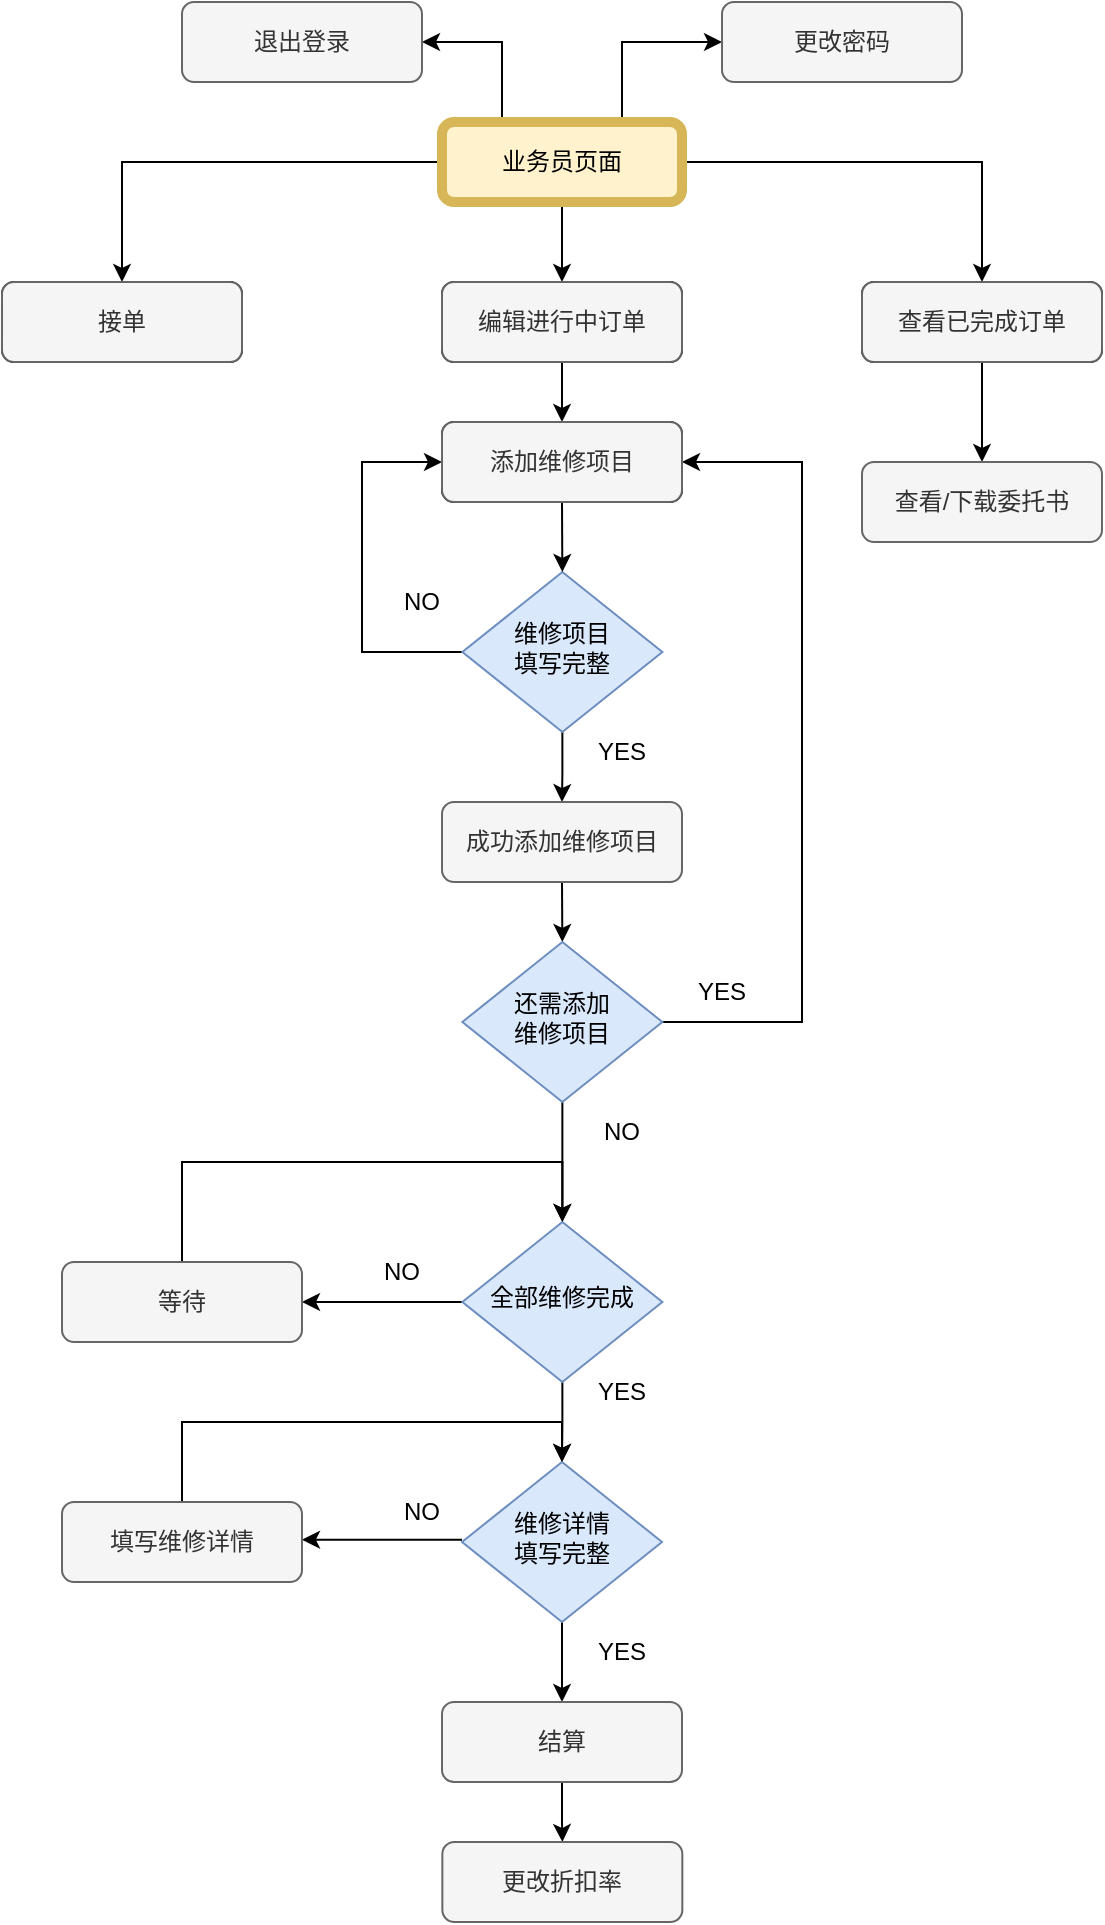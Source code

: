 <mxfile version="16.5.1" type="device"><diagram id="C5RBs43oDa-KdzZeNtuy" name="Page-1"><mxGraphModel dx="1296" dy="1018" grid="1" gridSize="10" guides="1" tooltips="1" connect="1" arrows="1" fold="1" page="1" pageScale="1" pageWidth="827" pageHeight="1169" math="0" shadow="0"><root><mxCell id="WIyWlLk6GJQsqaUBKTNV-0"/><mxCell id="WIyWlLk6GJQsqaUBKTNV-1" parent="WIyWlLk6GJQsqaUBKTNV-0"/><mxCell id="JZT0NNIvPx_sgOEhZ7g2-1" style="edgeStyle=orthogonalEdgeStyle;rounded=0;orthogonalLoop=1;jettySize=auto;html=1;exitX=0;exitY=0.5;exitDx=0;exitDy=0;" parent="WIyWlLk6GJQsqaUBKTNV-1" source="JZT0NNIvPx_sgOEhZ7g2-0" target="JZT0NNIvPx_sgOEhZ7g2-2" edge="1"><mxGeometry relative="1" as="geometry"><mxPoint x="238" y="270" as="targetPoint"/></mxGeometry></mxCell><mxCell id="JZT0NNIvPx_sgOEhZ7g2-3" style="edgeStyle=orthogonalEdgeStyle;rounded=0;orthogonalLoop=1;jettySize=auto;html=1;exitX=0.5;exitY=1;exitDx=0;exitDy=0;" parent="WIyWlLk6GJQsqaUBKTNV-1" source="JZT0NNIvPx_sgOEhZ7g2-0" target="JZT0NNIvPx_sgOEhZ7g2-4" edge="1"><mxGeometry relative="1" as="geometry"><mxPoint x="418" y="270" as="targetPoint"/></mxGeometry></mxCell><mxCell id="JZT0NNIvPx_sgOEhZ7g2-5" style="edgeStyle=orthogonalEdgeStyle;rounded=0;orthogonalLoop=1;jettySize=auto;html=1;exitX=1;exitY=0.5;exitDx=0;exitDy=0;" parent="WIyWlLk6GJQsqaUBKTNV-1" source="JZT0NNIvPx_sgOEhZ7g2-0" target="JZT0NNIvPx_sgOEhZ7g2-6" edge="1"><mxGeometry relative="1" as="geometry"><mxPoint x="648" y="280" as="targetPoint"/></mxGeometry></mxCell><mxCell id="pUVtTfg1bHeSvhC7hlXH-4" style="edgeStyle=orthogonalEdgeStyle;rounded=0;orthogonalLoop=1;jettySize=auto;html=1;exitX=0.75;exitY=0;exitDx=0;exitDy=0;entryX=0;entryY=0.5;entryDx=0;entryDy=0;" edge="1" parent="WIyWlLk6GJQsqaUBKTNV-1" source="JZT0NNIvPx_sgOEhZ7g2-0" target="pUVtTfg1bHeSvhC7hlXH-3"><mxGeometry relative="1" as="geometry"/></mxCell><mxCell id="pUVtTfg1bHeSvhC7hlXH-5" style="edgeStyle=orthogonalEdgeStyle;rounded=0;orthogonalLoop=1;jettySize=auto;html=1;exitX=0.25;exitY=0;exitDx=0;exitDy=0;entryX=1;entryY=0.5;entryDx=0;entryDy=0;" edge="1" parent="WIyWlLk6GJQsqaUBKTNV-1" source="JZT0NNIvPx_sgOEhZ7g2-0" target="pUVtTfg1bHeSvhC7hlXH-2"><mxGeometry relative="1" as="geometry"/></mxCell><mxCell id="JZT0NNIvPx_sgOEhZ7g2-0" value="业务员页面" style="rounded=1;whiteSpace=wrap;html=1;fontSize=12;glass=0;strokeWidth=1;shadow=0;" parent="WIyWlLk6GJQsqaUBKTNV-1" vertex="1"><mxGeometry x="358" y="190" width="120" height="40" as="geometry"/></mxCell><mxCell id="JZT0NNIvPx_sgOEhZ7g2-2" value="接单" style="rounded=1;whiteSpace=wrap;html=1;fontSize=12;glass=0;strokeWidth=1;shadow=0;" parent="WIyWlLk6GJQsqaUBKTNV-1" vertex="1"><mxGeometry x="138" y="270" width="120" height="40" as="geometry"/></mxCell><mxCell id="JZT0NNIvPx_sgOEhZ7g2-20" style="edgeStyle=orthogonalEdgeStyle;rounded=0;orthogonalLoop=1;jettySize=auto;html=1;exitX=0.5;exitY=1;exitDx=0;exitDy=0;entryX=0.5;entryY=0;entryDx=0;entryDy=0;" parent="WIyWlLk6GJQsqaUBKTNV-1" source="JZT0NNIvPx_sgOEhZ7g2-4" target="JZT0NNIvPx_sgOEhZ7g2-19" edge="1"><mxGeometry relative="1" as="geometry"/></mxCell><mxCell id="JZT0NNIvPx_sgOEhZ7g2-4" value="编辑进行中订单" style="rounded=1;whiteSpace=wrap;html=1;fontSize=12;glass=0;strokeWidth=1;shadow=0;" parent="WIyWlLk6GJQsqaUBKTNV-1" vertex="1"><mxGeometry x="358" y="270" width="120" height="40" as="geometry"/></mxCell><mxCell id="JZT0NNIvPx_sgOEhZ7g2-57" style="edgeStyle=orthogonalEdgeStyle;rounded=0;orthogonalLoop=1;jettySize=auto;html=1;exitX=0.5;exitY=1;exitDx=0;exitDy=0;" parent="WIyWlLk6GJQsqaUBKTNV-1" source="JZT0NNIvPx_sgOEhZ7g2-6" target="JZT0NNIvPx_sgOEhZ7g2-58" edge="1"><mxGeometry relative="1" as="geometry"><mxPoint x="707.588" y="380" as="targetPoint"/></mxGeometry></mxCell><mxCell id="JZT0NNIvPx_sgOEhZ7g2-6" value="查看已完成订单" style="rounded=1;whiteSpace=wrap;html=1;fontSize=12;glass=0;strokeWidth=1;shadow=0;" parent="WIyWlLk6GJQsqaUBKTNV-1" vertex="1"><mxGeometry x="568" y="270" width="120" height="40" as="geometry"/></mxCell><mxCell id="JZT0NNIvPx_sgOEhZ7g2-17" style="edgeStyle=orthogonalEdgeStyle;rounded=0;orthogonalLoop=1;jettySize=auto;html=1;exitX=0.5;exitY=1;exitDx=0;exitDy=0;" parent="WIyWlLk6GJQsqaUBKTNV-1" source="JZT0NNIvPx_sgOEhZ7g2-8" target="JZT0NNIvPx_sgOEhZ7g2-18" edge="1"><mxGeometry relative="1" as="geometry"><mxPoint x="418" y="520" as="targetPoint"/></mxGeometry></mxCell><mxCell id="JZT0NNIvPx_sgOEhZ7g2-24" style="edgeStyle=orthogonalEdgeStyle;rounded=0;orthogonalLoop=1;jettySize=auto;html=1;exitX=0;exitY=0.5;exitDx=0;exitDy=0;entryX=0;entryY=0.5;entryDx=0;entryDy=0;" parent="WIyWlLk6GJQsqaUBKTNV-1" source="JZT0NNIvPx_sgOEhZ7g2-8" target="JZT0NNIvPx_sgOEhZ7g2-19" edge="1"><mxGeometry relative="1" as="geometry"><mxPoint x="318" y="360" as="targetPoint"/><Array as="points"><mxPoint x="318" y="455"/><mxPoint x="318" y="360"/></Array></mxGeometry></mxCell><mxCell id="JZT0NNIvPx_sgOEhZ7g2-8" value="维修项目&lt;br&gt;填写完整" style="rhombus;whiteSpace=wrap;html=1;shadow=0;fontFamily=Helvetica;fontSize=12;align=center;strokeWidth=1;spacing=6;spacingTop=-4;fillColor=#dae8fc;strokeColor=#6c8ebf;" parent="WIyWlLk6GJQsqaUBKTNV-1" vertex="1"><mxGeometry x="368.18" y="415" width="100" height="80" as="geometry"/></mxCell><mxCell id="JZT0NNIvPx_sgOEhZ7g2-15" value="NO" style="text;html=1;strokeColor=none;fillColor=none;align=center;verticalAlign=middle;whiteSpace=wrap;rounded=0;" parent="WIyWlLk6GJQsqaUBKTNV-1" vertex="1"><mxGeometry x="318" y="415" width="60" height="30" as="geometry"/></mxCell><mxCell id="JZT0NNIvPx_sgOEhZ7g2-26" style="edgeStyle=orthogonalEdgeStyle;rounded=0;orthogonalLoop=1;jettySize=auto;html=1;exitX=0.5;exitY=1;exitDx=0;exitDy=0;entryX=0.5;entryY=0;entryDx=0;entryDy=0;" parent="WIyWlLk6GJQsqaUBKTNV-1" source="JZT0NNIvPx_sgOEhZ7g2-18" target="JZT0NNIvPx_sgOEhZ7g2-25" edge="1"><mxGeometry relative="1" as="geometry"/></mxCell><mxCell id="JZT0NNIvPx_sgOEhZ7g2-18" value="成功添加维修项目" style="rounded=1;whiteSpace=wrap;html=1;fontSize=12;glass=0;strokeWidth=1;shadow=0;fillColor=#f5f5f5;fontColor=#333333;strokeColor=#666666;" parent="WIyWlLk6GJQsqaUBKTNV-1" vertex="1"><mxGeometry x="358" y="530" width="120" height="40" as="geometry"/></mxCell><mxCell id="JZT0NNIvPx_sgOEhZ7g2-59" style="edgeStyle=orthogonalEdgeStyle;rounded=0;orthogonalLoop=1;jettySize=auto;html=1;exitX=0.5;exitY=1;exitDx=0;exitDy=0;entryX=0.5;entryY=0;entryDx=0;entryDy=0;" parent="WIyWlLk6GJQsqaUBKTNV-1" source="JZT0NNIvPx_sgOEhZ7g2-19" target="JZT0NNIvPx_sgOEhZ7g2-8" edge="1"><mxGeometry relative="1" as="geometry"/></mxCell><mxCell id="JZT0NNIvPx_sgOEhZ7g2-19" value="添加维修项目" style="rounded=1;whiteSpace=wrap;html=1;fontSize=12;glass=0;strokeWidth=1;shadow=0;" parent="WIyWlLk6GJQsqaUBKTNV-1" vertex="1"><mxGeometry x="358" y="340" width="120" height="40" as="geometry"/></mxCell><mxCell id="JZT0NNIvPx_sgOEhZ7g2-23" value="YES" style="text;html=1;strokeColor=none;fillColor=none;align=center;verticalAlign=middle;whiteSpace=wrap;rounded=0;" parent="WIyWlLk6GJQsqaUBKTNV-1" vertex="1"><mxGeometry x="418" y="490" width="60" height="30" as="geometry"/></mxCell><mxCell id="JZT0NNIvPx_sgOEhZ7g2-27" style="edgeStyle=orthogonalEdgeStyle;rounded=0;orthogonalLoop=1;jettySize=auto;html=1;exitX=1;exitY=0.5;exitDx=0;exitDy=0;entryX=1;entryY=0.5;entryDx=0;entryDy=0;" parent="WIyWlLk6GJQsqaUBKTNV-1" source="JZT0NNIvPx_sgOEhZ7g2-25" target="JZT0NNIvPx_sgOEhZ7g2-19" edge="1"><mxGeometry relative="1" as="geometry"><mxPoint x="568" y="360" as="targetPoint"/><Array as="points"><mxPoint x="538" y="640"/><mxPoint x="538" y="360"/></Array></mxGeometry></mxCell><mxCell id="JZT0NNIvPx_sgOEhZ7g2-37" style="edgeStyle=orthogonalEdgeStyle;rounded=0;orthogonalLoop=1;jettySize=auto;html=1;exitX=0.5;exitY=1;exitDx=0;exitDy=0;entryX=0.5;entryY=0;entryDx=0;entryDy=0;" parent="WIyWlLk6GJQsqaUBKTNV-1" source="JZT0NNIvPx_sgOEhZ7g2-25" target="JZT0NNIvPx_sgOEhZ7g2-30" edge="1"><mxGeometry relative="1" as="geometry"/></mxCell><mxCell id="JZT0NNIvPx_sgOEhZ7g2-25" value="还需添加&lt;br&gt;维修项目" style="rhombus;whiteSpace=wrap;html=1;shadow=0;fontFamily=Helvetica;fontSize=12;align=center;strokeWidth=1;spacing=6;spacingTop=-4;fillColor=#dae8fc;strokeColor=#6c8ebf;" parent="WIyWlLk6GJQsqaUBKTNV-1" vertex="1"><mxGeometry x="368.18" y="600" width="100" height="80" as="geometry"/></mxCell><mxCell id="JZT0NNIvPx_sgOEhZ7g2-28" value="YES" style="text;html=1;strokeColor=none;fillColor=none;align=center;verticalAlign=middle;whiteSpace=wrap;rounded=0;" parent="WIyWlLk6GJQsqaUBKTNV-1" vertex="1"><mxGeometry x="468.18" y="610" width="60" height="30" as="geometry"/></mxCell><mxCell id="JZT0NNIvPx_sgOEhZ7g2-31" style="edgeStyle=orthogonalEdgeStyle;rounded=0;orthogonalLoop=1;jettySize=auto;html=1;exitX=0.5;exitY=1;exitDx=0;exitDy=0;" parent="WIyWlLk6GJQsqaUBKTNV-1" source="JZT0NNIvPx_sgOEhZ7g2-30" target="JZT0NNIvPx_sgOEhZ7g2-34" edge="1"><mxGeometry relative="1" as="geometry"><mxPoint x="418" y="910" as="targetPoint"/></mxGeometry></mxCell><mxCell id="JZT0NNIvPx_sgOEhZ7g2-38" style="edgeStyle=orthogonalEdgeStyle;rounded=0;orthogonalLoop=1;jettySize=auto;html=1;exitX=0;exitY=0.5;exitDx=0;exitDy=0;entryX=1;entryY=0.5;entryDx=0;entryDy=0;" parent="WIyWlLk6GJQsqaUBKTNV-1" source="JZT0NNIvPx_sgOEhZ7g2-30" target="JZT0NNIvPx_sgOEhZ7g2-32" edge="1"><mxGeometry relative="1" as="geometry"/></mxCell><mxCell id="JZT0NNIvPx_sgOEhZ7g2-30" value="全部维修完成" style="rhombus;whiteSpace=wrap;html=1;shadow=0;fontFamily=Helvetica;fontSize=12;align=center;strokeWidth=1;spacing=6;spacingTop=-4;fillColor=#dae8fc;strokeColor=#6c8ebf;" parent="WIyWlLk6GJQsqaUBKTNV-1" vertex="1"><mxGeometry x="368.18" y="740" width="100" height="80" as="geometry"/></mxCell><mxCell id="JZT0NNIvPx_sgOEhZ7g2-39" style="edgeStyle=orthogonalEdgeStyle;rounded=0;orthogonalLoop=1;jettySize=auto;html=1;exitX=0.5;exitY=0;exitDx=0;exitDy=0;entryX=0.5;entryY=0;entryDx=0;entryDy=0;" parent="WIyWlLk6GJQsqaUBKTNV-1" source="JZT0NNIvPx_sgOEhZ7g2-32" target="JZT0NNIvPx_sgOEhZ7g2-30" edge="1"><mxGeometry relative="1" as="geometry"><mxPoint x="348" y="730" as="targetPoint"/><Array as="points"><mxPoint x="228" y="710"/><mxPoint x="418" y="710"/></Array></mxGeometry></mxCell><mxCell id="JZT0NNIvPx_sgOEhZ7g2-32" value="等待" style="rounded=1;whiteSpace=wrap;html=1;fontSize=12;glass=0;strokeWidth=1;shadow=0;fillColor=#f5f5f5;fontColor=#333333;strokeColor=#666666;" parent="WIyWlLk6GJQsqaUBKTNV-1" vertex="1"><mxGeometry x="168" y="760" width="120" height="40" as="geometry"/></mxCell><mxCell id="JZT0NNIvPx_sgOEhZ7g2-35" style="edgeStyle=orthogonalEdgeStyle;rounded=0;orthogonalLoop=1;jettySize=auto;html=1;exitX=0.5;exitY=1;exitDx=0;exitDy=0;" parent="WIyWlLk6GJQsqaUBKTNV-1" source="JZT0NNIvPx_sgOEhZ7g2-34" target="JZT0NNIvPx_sgOEhZ7g2-36" edge="1"><mxGeometry relative="1" as="geometry"><mxPoint x="418" y="1040" as="targetPoint"/></mxGeometry></mxCell><mxCell id="JZT0NNIvPx_sgOEhZ7g2-34" value="维修详情&lt;br&gt;填写完整" style="rhombus;whiteSpace=wrap;html=1;shadow=0;fontFamily=Helvetica;fontSize=12;align=center;strokeWidth=1;spacing=6;spacingTop=-4;fillColor=#dae8fc;strokeColor=#6c8ebf;" parent="WIyWlLk6GJQsqaUBKTNV-1" vertex="1"><mxGeometry x="368" y="860" width="100" height="80" as="geometry"/></mxCell><mxCell id="JZT0NNIvPx_sgOEhZ7g2-55" style="edgeStyle=orthogonalEdgeStyle;rounded=0;orthogonalLoop=1;jettySize=auto;html=1;exitX=0.5;exitY=1;exitDx=0;exitDy=0;" parent="WIyWlLk6GJQsqaUBKTNV-1" source="JZT0NNIvPx_sgOEhZ7g2-36" target="JZT0NNIvPx_sgOEhZ7g2-56" edge="1"><mxGeometry relative="1" as="geometry"><mxPoint x="418.176" y="1110" as="targetPoint"/></mxGeometry></mxCell><mxCell id="JZT0NNIvPx_sgOEhZ7g2-36" value="结算" style="rounded=1;whiteSpace=wrap;html=1;fontSize=12;glass=0;strokeWidth=1;shadow=0;fillColor=#f5f5f5;fontColor=#333333;strokeColor=#666666;" parent="WIyWlLk6GJQsqaUBKTNV-1" vertex="1"><mxGeometry x="358" y="980" width="120" height="40" as="geometry"/></mxCell><mxCell id="JZT0NNIvPx_sgOEhZ7g2-40" value="YES" style="text;html=1;strokeColor=none;fillColor=none;align=center;verticalAlign=middle;whiteSpace=wrap;rounded=0;" parent="WIyWlLk6GJQsqaUBKTNV-1" vertex="1"><mxGeometry x="418.18" y="810" width="60" height="30" as="geometry"/></mxCell><mxCell id="JZT0NNIvPx_sgOEhZ7g2-45" value="NO" style="text;html=1;strokeColor=none;fillColor=none;align=center;verticalAlign=middle;whiteSpace=wrap;rounded=0;" parent="WIyWlLk6GJQsqaUBKTNV-1" vertex="1"><mxGeometry x="308.18" y="750" width="60" height="30" as="geometry"/></mxCell><mxCell id="JZT0NNIvPx_sgOEhZ7g2-47" style="edgeStyle=orthogonalEdgeStyle;rounded=0;orthogonalLoop=1;jettySize=auto;html=1;exitX=0;exitY=0.5;exitDx=0;exitDy=0;entryX=1;entryY=0.5;entryDx=0;entryDy=0;" parent="WIyWlLk6GJQsqaUBKTNV-1" edge="1"><mxGeometry relative="1" as="geometry"><mxPoint x="368" y="898.82" as="sourcePoint"/><mxPoint x="288" y="898.82" as="targetPoint"/></mxGeometry></mxCell><mxCell id="JZT0NNIvPx_sgOEhZ7g2-48" value="NO" style="text;html=1;strokeColor=none;fillColor=none;align=center;verticalAlign=middle;whiteSpace=wrap;rounded=0;" parent="WIyWlLk6GJQsqaUBKTNV-1" vertex="1"><mxGeometry x="318" y="870" width="60" height="30" as="geometry"/></mxCell><mxCell id="JZT0NNIvPx_sgOEhZ7g2-52" style="edgeStyle=orthogonalEdgeStyle;rounded=0;orthogonalLoop=1;jettySize=auto;html=1;exitX=0.5;exitY=0;exitDx=0;exitDy=0;entryX=0.5;entryY=0;entryDx=0;entryDy=0;" parent="WIyWlLk6GJQsqaUBKTNV-1" source="JZT0NNIvPx_sgOEhZ7g2-49" target="JZT0NNIvPx_sgOEhZ7g2-34" edge="1"><mxGeometry relative="1" as="geometry"><mxPoint x="418" y="870" as="targetPoint"/><Array as="points"><mxPoint x="228" y="840"/><mxPoint x="418" y="840"/></Array></mxGeometry></mxCell><mxCell id="JZT0NNIvPx_sgOEhZ7g2-49" value="填写维修详情" style="rounded=1;whiteSpace=wrap;html=1;fontSize=12;glass=0;strokeWidth=1;shadow=0;fillColor=#f5f5f5;fontColor=#333333;strokeColor=#666666;" parent="WIyWlLk6GJQsqaUBKTNV-1" vertex="1"><mxGeometry x="168" y="880" width="120" height="40" as="geometry"/></mxCell><mxCell id="JZT0NNIvPx_sgOEhZ7g2-53" value="YES" style="text;html=1;strokeColor=none;fillColor=none;align=center;verticalAlign=middle;whiteSpace=wrap;rounded=0;" parent="WIyWlLk6GJQsqaUBKTNV-1" vertex="1"><mxGeometry x="418.18" y="940" width="60" height="30" as="geometry"/></mxCell><mxCell id="JZT0NNIvPx_sgOEhZ7g2-56" value="更改折扣率" style="rounded=1;whiteSpace=wrap;html=1;fontSize=12;glass=0;strokeWidth=1;shadow=0;fillColor=#f5f5f5;fontColor=#333333;strokeColor=#666666;" parent="WIyWlLk6GJQsqaUBKTNV-1" vertex="1"><mxGeometry x="358.176" y="1050" width="120" height="40" as="geometry"/></mxCell><mxCell id="JZT0NNIvPx_sgOEhZ7g2-58" value="查看/下载委托书" style="rounded=1;whiteSpace=wrap;html=1;fontSize=12;glass=0;strokeWidth=1;shadow=0;fillColor=#f5f5f5;fontColor=#333333;strokeColor=#666666;" parent="WIyWlLk6GJQsqaUBKTNV-1" vertex="1"><mxGeometry x="567.998" y="360" width="120" height="40" as="geometry"/></mxCell><mxCell id="JZT0NNIvPx_sgOEhZ7g2-60" value="NO" style="text;html=1;strokeColor=none;fillColor=none;align=center;verticalAlign=middle;whiteSpace=wrap;rounded=0;" parent="WIyWlLk6GJQsqaUBKTNV-1" vertex="1"><mxGeometry x="418.18" y="680" width="60" height="30" as="geometry"/></mxCell><mxCell id="pUVtTfg1bHeSvhC7hlXH-2" value="退出登录" style="rounded=1;whiteSpace=wrap;html=1;fontSize=12;glass=0;strokeWidth=1;shadow=0;fillColor=#f5f5f5;fontColor=#333333;strokeColor=#666666;" vertex="1" parent="WIyWlLk6GJQsqaUBKTNV-1"><mxGeometry x="228" y="130" width="120" height="40" as="geometry"/></mxCell><mxCell id="pUVtTfg1bHeSvhC7hlXH-3" value="更改密码" style="rounded=1;whiteSpace=wrap;html=1;fontSize=12;glass=0;strokeWidth=1;shadow=0;fillColor=#f5f5f5;fontColor=#333333;strokeColor=#666666;" vertex="1" parent="WIyWlLk6GJQsqaUBKTNV-1"><mxGeometry x="498" y="130" width="120" height="40" as="geometry"/></mxCell><mxCell id="pUVtTfg1bHeSvhC7hlXH-6" value="业务员页面" style="rounded=1;whiteSpace=wrap;html=1;fontSize=12;glass=0;strokeWidth=5;shadow=0;fillColor=#fff2cc;strokeColor=#d6b656;" vertex="1" parent="WIyWlLk6GJQsqaUBKTNV-1"><mxGeometry x="358" y="190" width="120" height="40" as="geometry"/></mxCell><mxCell id="pUVtTfg1bHeSvhC7hlXH-7" value="接单" style="rounded=1;whiteSpace=wrap;html=1;fontSize=12;glass=0;strokeWidth=1;shadow=0;fillColor=#f5f5f5;fontColor=#333333;strokeColor=#666666;" vertex="1" parent="WIyWlLk6GJQsqaUBKTNV-1"><mxGeometry x="138" y="270" width="120" height="40" as="geometry"/></mxCell><mxCell id="pUVtTfg1bHeSvhC7hlXH-8" value="编辑进行中订单" style="rounded=1;whiteSpace=wrap;html=1;fontSize=12;glass=0;strokeWidth=1;shadow=0;fillColor=#f5f5f5;fontColor=#333333;strokeColor=#666666;" vertex="1" parent="WIyWlLk6GJQsqaUBKTNV-1"><mxGeometry x="358" y="270" width="120" height="40" as="geometry"/></mxCell><mxCell id="pUVtTfg1bHeSvhC7hlXH-9" value="添加维修项目" style="rounded=1;whiteSpace=wrap;html=1;fontSize=12;glass=0;strokeWidth=1;shadow=0;fillColor=#f5f5f5;fontColor=#333333;strokeColor=#666666;" vertex="1" parent="WIyWlLk6GJQsqaUBKTNV-1"><mxGeometry x="358" y="340" width="120" height="40" as="geometry"/></mxCell><mxCell id="pUVtTfg1bHeSvhC7hlXH-10" value="查看已完成订单" style="rounded=1;whiteSpace=wrap;html=1;fontSize=12;glass=0;strokeWidth=1;shadow=0;fillColor=#f5f5f5;fontColor=#333333;strokeColor=#666666;" vertex="1" parent="WIyWlLk6GJQsqaUBKTNV-1"><mxGeometry x="568" y="270" width="120" height="40" as="geometry"/></mxCell></root></mxGraphModel></diagram></mxfile>